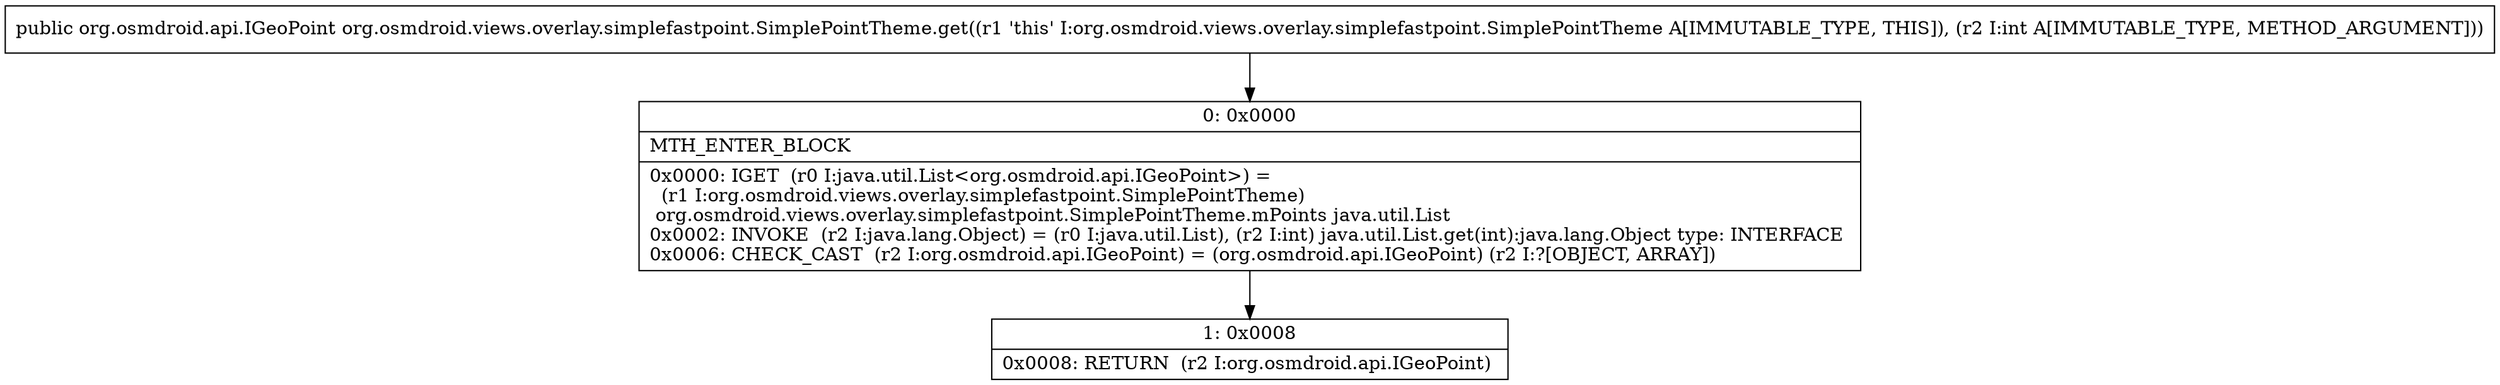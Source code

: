 digraph "CFG fororg.osmdroid.views.overlay.simplefastpoint.SimplePointTheme.get(I)Lorg\/osmdroid\/api\/IGeoPoint;" {
Node_0 [shape=record,label="{0\:\ 0x0000|MTH_ENTER_BLOCK\l|0x0000: IGET  (r0 I:java.util.List\<org.osmdroid.api.IGeoPoint\>) = \l  (r1 I:org.osmdroid.views.overlay.simplefastpoint.SimplePointTheme)\l org.osmdroid.views.overlay.simplefastpoint.SimplePointTheme.mPoints java.util.List \l0x0002: INVOKE  (r2 I:java.lang.Object) = (r0 I:java.util.List), (r2 I:int) java.util.List.get(int):java.lang.Object type: INTERFACE \l0x0006: CHECK_CAST  (r2 I:org.osmdroid.api.IGeoPoint) = (org.osmdroid.api.IGeoPoint) (r2 I:?[OBJECT, ARRAY]) \l}"];
Node_1 [shape=record,label="{1\:\ 0x0008|0x0008: RETURN  (r2 I:org.osmdroid.api.IGeoPoint) \l}"];
MethodNode[shape=record,label="{public org.osmdroid.api.IGeoPoint org.osmdroid.views.overlay.simplefastpoint.SimplePointTheme.get((r1 'this' I:org.osmdroid.views.overlay.simplefastpoint.SimplePointTheme A[IMMUTABLE_TYPE, THIS]), (r2 I:int A[IMMUTABLE_TYPE, METHOD_ARGUMENT])) }"];
MethodNode -> Node_0;
Node_0 -> Node_1;
}

